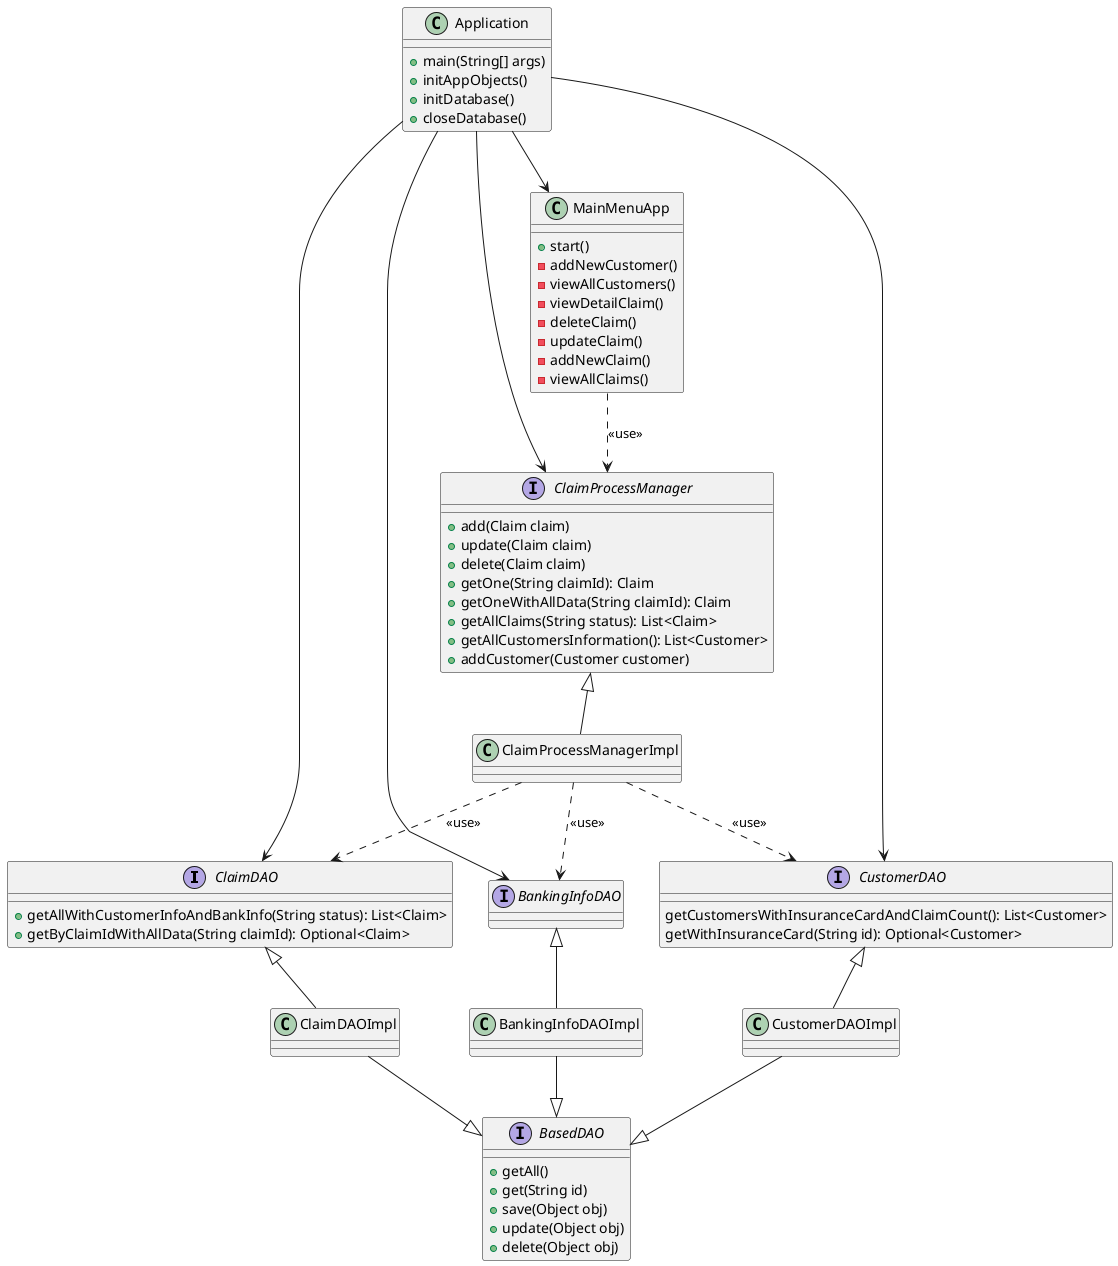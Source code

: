 @startuml

interface ClaimDAO
interface CustomerDAO
interface BankingInfoDAO
interface ClaimProcessManager
interface BasedDAO

class MainMenuApp
class ClaimDAOImpl
class CustomerDAOImpl
class BankingInfoDAOImpl
class ClaimProcessManagerImpl

Application --> ClaimDAO
Application --> CustomerDAO
Application --> BankingInfoDAO
Application --> ClaimProcessManager
Application --> MainMenuApp

Application : +main(String[] args)
Application : +initAppObjects()
Application : +initDatabase()
Application : +closeDatabase()

ClaimDAO <|-- ClaimDAOImpl
CustomerDAO <|-- CustomerDAOImpl
BankingInfoDAO <|-- BankingInfoDAOImpl
ClaimProcessManager <|-- ClaimProcessManagerImpl
ClaimDAOImpl --|> BasedDAO
CustomerDAOImpl --|> BasedDAO
BankingInfoDAOImpl --|> BasedDAO

ClaimProcessManagerImpl ..> ClaimDAO : <<use>>
ClaimProcessManagerImpl ..> CustomerDAO : <<use>>
ClaimProcessManagerImpl ..> BankingInfoDAO : <<use>>

MainMenuApp ..> ClaimProcessManager : <<use>>

class MainMenuApp{
    +start()
    -addNewCustomer()
    -viewAllCustomers()
    -viewDetailClaim()
    -deleteClaim()
    -updateClaim()
    -addNewClaim()
    -viewAllClaims()
}
interface BasedDAO {
    +getAll()
    +get(String id)
    +save(Object obj)
    +update(Object obj)
    +delete(Object obj)
}
'
interface CustomerDAO {
    getCustomersWithInsuranceCardAndClaimCount(): List<Customer>
    getWithInsuranceCard(String id): Optional<Customer>
}
interface ClaimDAO {
    +getAllWithCustomerInfoAndBankInfo(String status): List<Claim>
    +getByClaimIdWithAllData(String claimId): Optional<Claim>
}

interface ClaimProcessManager {
    +add(Claim claim)
    +update(Claim claim)
    +delete(Claim claim)
    +getOne(String claimId): Claim
    +getOneWithAllData(String claimId): Claim
    +getAllClaims(String status): List<Claim>
    +getAllCustomersInformation(): List<Customer>
    +addCustomer(Customer customer)
}


@enduml